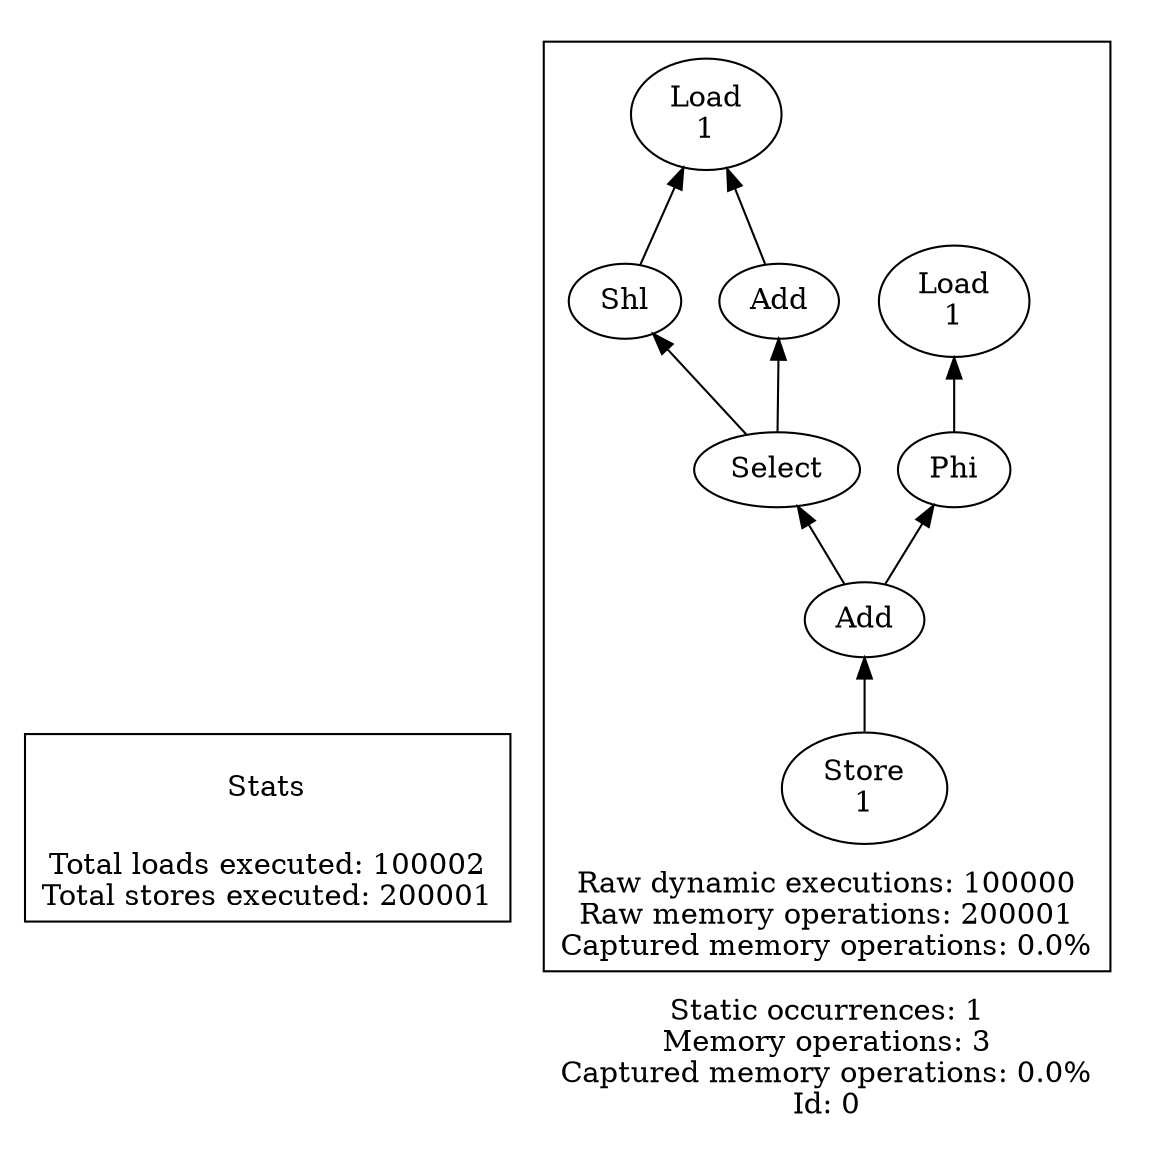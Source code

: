 strict digraph {
rankdir=BT
subgraph {
Stats [shape=plaintext]
cluster=true
label="Total loads executed: 100002\nTotal stores executed: 200001"
}
subgraph {
subgraph {
"0_0_27" [label="Shl"]
"0_0_25" [label="Load\n1"]
"0_0_27" -> "0_0_25"
"0_0_28" [label="Select"]
"0_0_26" [label="Add"]
"0_0_28" -> "0_0_26"
"0_0_21" [label="Phi"]
"0_0_17" [label="Load\n1"]
"0_0_21" -> "0_0_17"
"0_0_26" -> "0_0_25"
"0_0_29" [label="Add"]
"0_0_29" -> "0_0_28"
"0_0_29" -> "0_0_21"
{
rank=min
"0_0_30" [label="Store\n1"]
}
"0_0_30" -> "0_0_29"
"0_0_28" -> "0_0_27"
cluster=true
label="Raw dynamic executions: 100000\nRaw memory operations: 200001\nCaptured memory operations: 0.0%"
}
cluster=true
penwidth=0
label="Static occurrences: 1\nMemory operations: 3\nCaptured memory operations: 0.0%\nId: 0"
}
}
